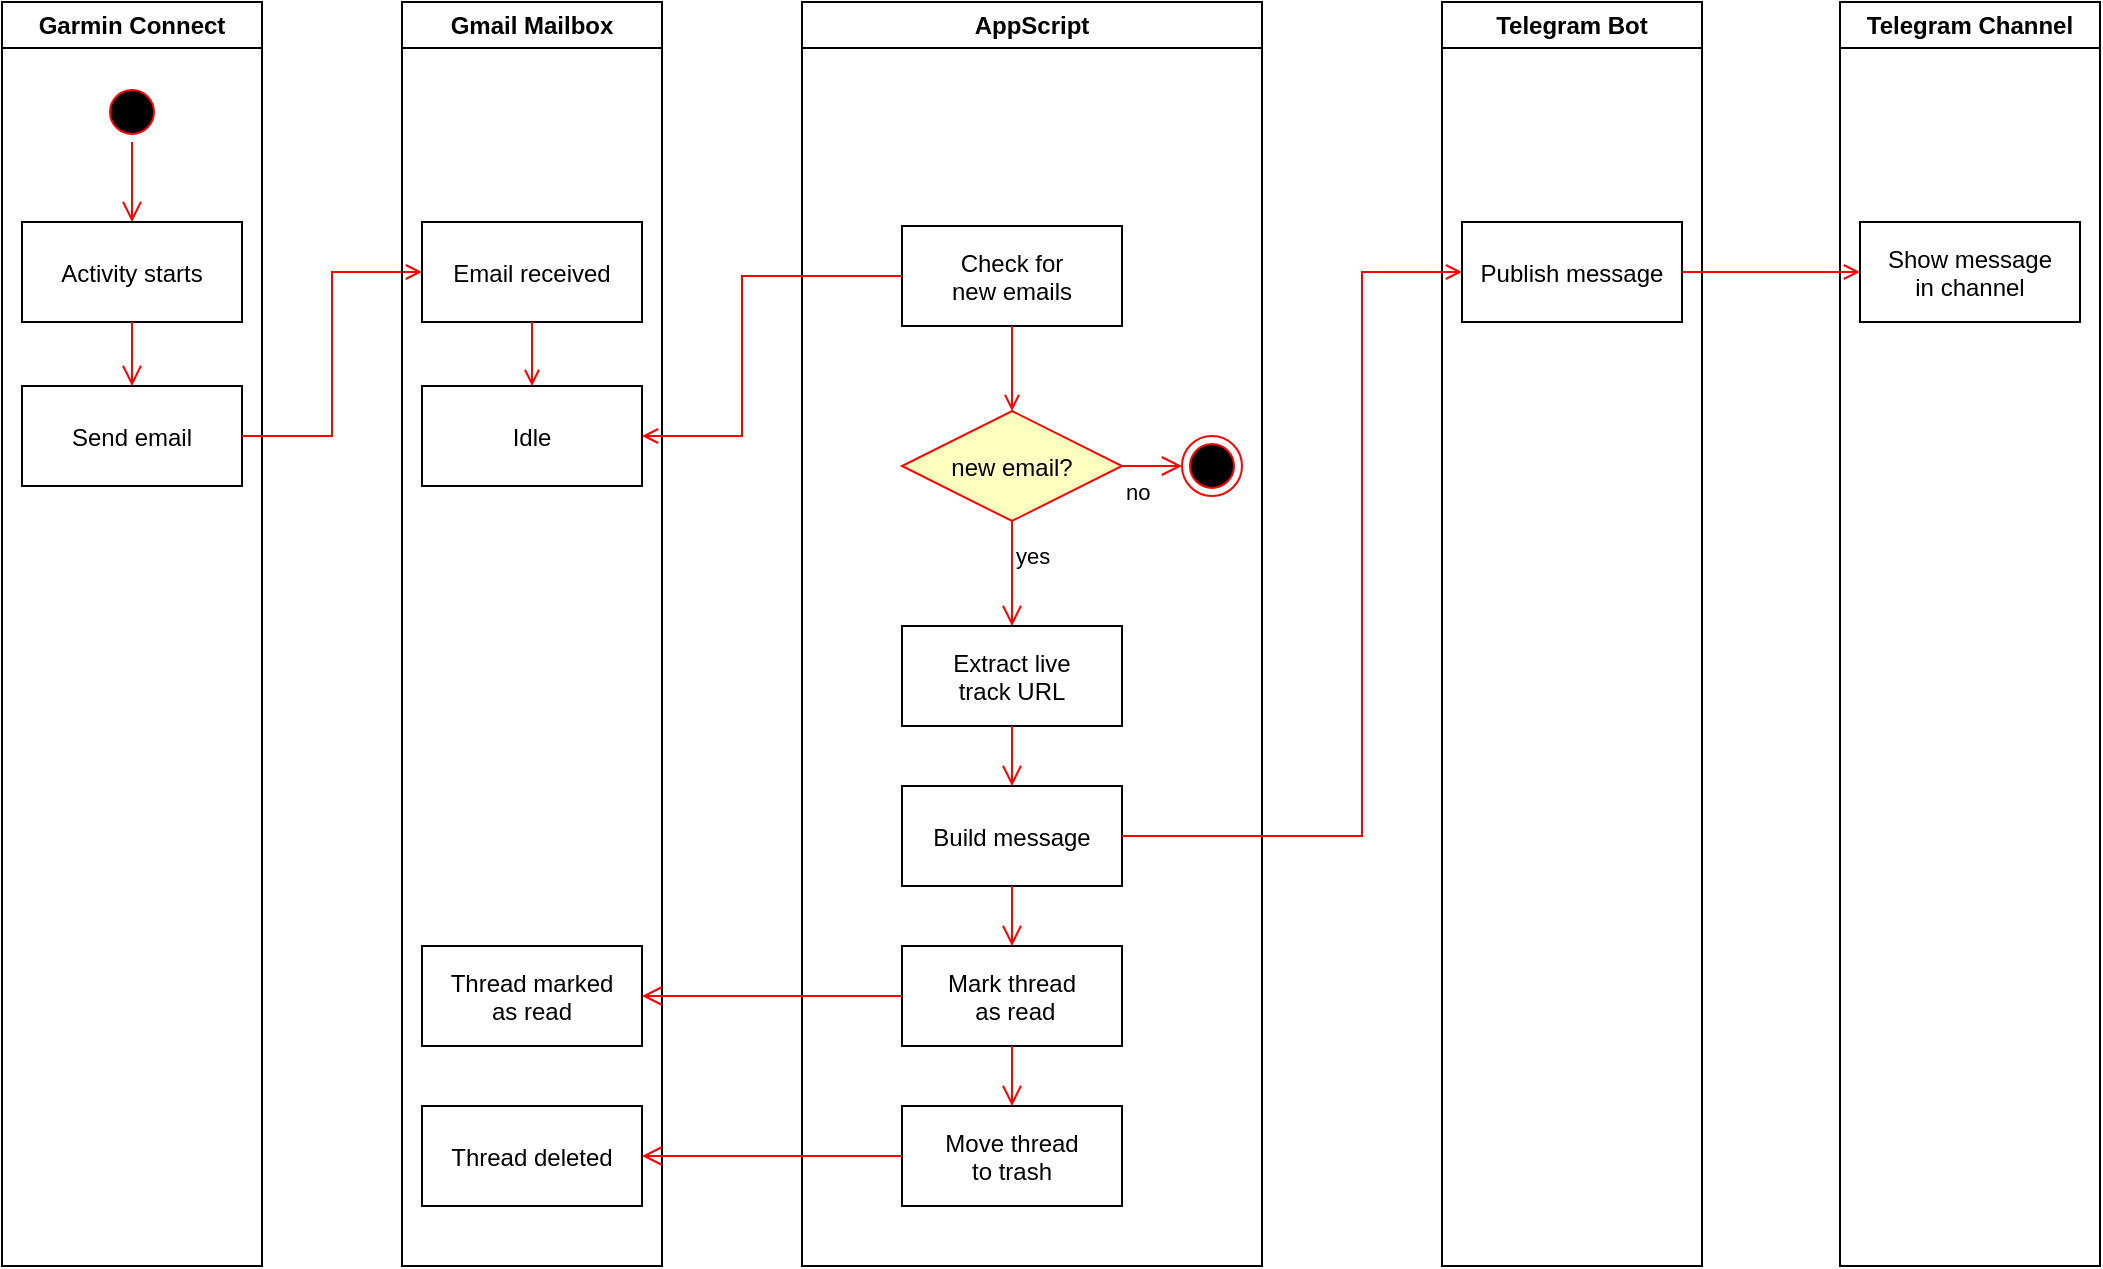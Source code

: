 <mxfile version="22.1.11" type="device">
  <diagram name="Page-1" id="e7e014a7-5840-1c2e-5031-d8a46d1fe8dd">
    <mxGraphModel dx="789" dy="445" grid="1" gridSize="10" guides="1" tooltips="1" connect="1" arrows="1" fold="1" page="1" pageScale="1" pageWidth="1169" pageHeight="826" background="none" math="0" shadow="0">
      <root>
        <mxCell id="0" />
        <mxCell id="1" parent="0" />
        <mxCell id="2" value="Garmin Connect" style="swimlane;whiteSpace=wrap" parent="1" vertex="1">
          <mxGeometry x="120" y="128" width="130" height="632" as="geometry" />
        </mxCell>
        <mxCell id="5" value="" style="ellipse;shape=startState;fillColor=#000000;strokeColor=#ff0000;" parent="2" vertex="1">
          <mxGeometry x="50" y="40" width="30" height="30" as="geometry" />
        </mxCell>
        <mxCell id="6" value="" style="edgeStyle=elbowEdgeStyle;elbow=horizontal;verticalAlign=bottom;endArrow=open;endSize=8;strokeColor=#FF0000;endFill=1;rounded=0" parent="2" source="5" target="7" edge="1">
          <mxGeometry x="100" y="40" as="geometry">
            <mxPoint x="115" y="110" as="targetPoint" />
          </mxGeometry>
        </mxCell>
        <mxCell id="7" value="Activity starts" style="" parent="2" vertex="1">
          <mxGeometry x="10" y="110" width="110" height="50" as="geometry" />
        </mxCell>
        <mxCell id="11" value="" style="endArrow=open;strokeColor=#FF0000;endFill=1;rounded=0" parent="2" target="10" edge="1">
          <mxGeometry relative="1" as="geometry">
            <mxPoint x="115" y="270" as="sourcePoint" />
          </mxGeometry>
        </mxCell>
        <mxCell id="yqFyi25-05AssyGnl8RI-54" value="Send email" style="" vertex="1" parent="2">
          <mxGeometry x="10" y="192" width="110" height="50" as="geometry" />
        </mxCell>
        <mxCell id="yqFyi25-05AssyGnl8RI-55" value="" style="edgeStyle=elbowEdgeStyle;elbow=horizontal;verticalAlign=bottom;endArrow=open;endSize=8;strokeColor=#FF0000;endFill=1;rounded=0;entryX=0.5;entryY=0;entryDx=0;entryDy=0;exitX=0.5;exitY=1;exitDx=0;exitDy=0;" edge="1" parent="2" source="7" target="yqFyi25-05AssyGnl8RI-54">
          <mxGeometry x="-10" y="-88" as="geometry">
            <mxPoint x="75" y="120" as="targetPoint" />
            <mxPoint x="75" y="80" as="sourcePoint" />
          </mxGeometry>
        </mxCell>
        <mxCell id="3" value="AppScript" style="swimlane;whiteSpace=wrap" parent="1" vertex="1">
          <mxGeometry x="520" y="128" width="230" height="632" as="geometry" />
        </mxCell>
        <mxCell id="16" value="Check for &#xa;new emails" style="" parent="3" vertex="1">
          <mxGeometry x="50" y="112" width="110" height="50" as="geometry" />
        </mxCell>
        <mxCell id="21" value="new email?" style="rhombus;fillColor=#ffffc0;strokeColor=#ff0000;" parent="3" vertex="1">
          <mxGeometry x="50" y="204.5" width="110" height="55" as="geometry" />
        </mxCell>
        <mxCell id="24" value="" style="endArrow=open;strokeColor=#FF0000;endFill=1;rounded=0" parent="3" source="16" target="21" edge="1">
          <mxGeometry relative="1" as="geometry" />
        </mxCell>
        <mxCell id="38" value="" style="ellipse;shape=endState;fillColor=#000000;strokeColor=#ff0000" parent="3" vertex="1">
          <mxGeometry x="190" y="217" width="30" height="30" as="geometry" />
        </mxCell>
        <mxCell id="23" value="no" style="edgeStyle=elbowEdgeStyle;elbow=horizontal;align=left;verticalAlign=top;endArrow=open;endSize=8;strokeColor=#FF0000;endFill=1;rounded=0;exitX=1;exitY=0.5;exitDx=0;exitDy=0;entryX=0;entryY=0.5;entryDx=0;entryDy=0;" parent="3" source="21" target="38" edge="1">
          <mxGeometry x="-1" relative="1" as="geometry">
            <mxPoint x="165.391" y="325" as="targetPoint" />
          </mxGeometry>
        </mxCell>
        <mxCell id="22" value="yes" style="edgeStyle=elbowEdgeStyle;elbow=horizontal;align=left;verticalAlign=bottom;endArrow=open;endSize=8;strokeColor=#FF0000;exitX=0.5;exitY=1;endFill=1;rounded=0;exitDx=0;exitDy=0;entryX=0.5;entryY=0;entryDx=0;entryDy=0;" parent="3" source="21" target="33" edge="1">
          <mxGeometry relative="1" as="geometry">
            <mxPoint x="135" y="332" as="targetPoint" />
            <mxPoint x="135" y="382" as="sourcePoint" />
          </mxGeometry>
        </mxCell>
        <mxCell id="33" value="Extract live&#xa;track URL" style="" parent="3" vertex="1">
          <mxGeometry x="50" y="312" width="110" height="50" as="geometry" />
        </mxCell>
        <mxCell id="yqFyi25-05AssyGnl8RI-56" value="Build message" style="" vertex="1" parent="3">
          <mxGeometry x="50" y="392" width="110" height="50" as="geometry" />
        </mxCell>
        <mxCell id="yqFyi25-05AssyGnl8RI-58" value="" style="edgeStyle=elbowEdgeStyle;elbow=horizontal;align=left;verticalAlign=bottom;endArrow=open;endSize=8;strokeColor=#FF0000;exitX=0.5;exitY=1;endFill=1;rounded=0;exitDx=0;exitDy=0;entryX=0.5;entryY=0;entryDx=0;entryDy=0;" edge="1" parent="3" source="33" target="yqFyi25-05AssyGnl8RI-56">
          <mxGeometry x="0.007" relative="1" as="geometry">
            <mxPoint x="145" y="322" as="targetPoint" />
            <mxPoint x="145" y="270" as="sourcePoint" />
            <mxPoint as="offset" />
          </mxGeometry>
        </mxCell>
        <mxCell id="yqFyi25-05AssyGnl8RI-71" value="Mark thread&#xa; as read" style="" vertex="1" parent="3">
          <mxGeometry x="50" y="472" width="110" height="50" as="geometry" />
        </mxCell>
        <mxCell id="yqFyi25-05AssyGnl8RI-72" value="" style="edgeStyle=elbowEdgeStyle;elbow=horizontal;align=left;verticalAlign=bottom;endArrow=open;endSize=8;strokeColor=#FF0000;exitX=0.5;exitY=1;endFill=1;rounded=0;exitDx=0;exitDy=0;entryX=0.5;entryY=0;entryDx=0;entryDy=0;" edge="1" parent="3" source="yqFyi25-05AssyGnl8RI-56" target="yqFyi25-05AssyGnl8RI-71">
          <mxGeometry x="0.007" relative="1" as="geometry">
            <mxPoint x="115" y="402" as="targetPoint" />
            <mxPoint x="115" y="372" as="sourcePoint" />
            <mxPoint as="offset" />
          </mxGeometry>
        </mxCell>
        <mxCell id="yqFyi25-05AssyGnl8RI-73" value="Move thread&#xa;to trash" style="" vertex="1" parent="3">
          <mxGeometry x="50" y="552" width="110" height="50" as="geometry" />
        </mxCell>
        <mxCell id="yqFyi25-05AssyGnl8RI-74" value="" style="edgeStyle=elbowEdgeStyle;elbow=horizontal;align=left;verticalAlign=bottom;endArrow=open;endSize=8;strokeColor=#FF0000;exitX=0.5;exitY=1;endFill=1;rounded=0;exitDx=0;exitDy=0;entryX=0.5;entryY=0;entryDx=0;entryDy=0;" edge="1" parent="3" source="yqFyi25-05AssyGnl8RI-71" target="yqFyi25-05AssyGnl8RI-73">
          <mxGeometry x="0.007" relative="1" as="geometry">
            <mxPoint x="115" y="482" as="targetPoint" />
            <mxPoint x="115" y="452" as="sourcePoint" />
            <mxPoint as="offset" />
          </mxGeometry>
        </mxCell>
        <mxCell id="4" value="Telegram Bot" style="swimlane;whiteSpace=wrap" parent="1" vertex="1">
          <mxGeometry x="840" y="128" width="130" height="632" as="geometry" />
        </mxCell>
        <mxCell id="yqFyi25-05AssyGnl8RI-69" value="Publish message" style="" vertex="1" parent="4">
          <mxGeometry x="10" y="110" width="110" height="50" as="geometry" />
        </mxCell>
        <mxCell id="yqFyi25-05AssyGnl8RI-41" value="Telegram Channel" style="swimlane;whiteSpace=wrap" vertex="1" parent="1">
          <mxGeometry x="1039" y="128" width="130" height="632" as="geometry" />
        </mxCell>
        <mxCell id="yqFyi25-05AssyGnl8RI-42" value="Show message&#xa;in channel" style="" vertex="1" parent="yqFyi25-05AssyGnl8RI-41">
          <mxGeometry x="10" y="110" width="110" height="50" as="geometry" />
        </mxCell>
        <mxCell id="9" value="" style="endArrow=open;strokeColor=#FF0000;endFill=1;rounded=0;entryX=0;entryY=0.5;entryDx=0;entryDy=0;exitX=1;exitY=0.5;exitDx=0;exitDy=0;edgeStyle=orthogonalEdgeStyle;" parent="1" source="yqFyi25-05AssyGnl8RI-54" target="yqFyi25-05AssyGnl8RI-51" edge="1">
          <mxGeometry relative="1" as="geometry">
            <mxPoint x="230" y="263" as="sourcePoint" />
          </mxGeometry>
        </mxCell>
        <mxCell id="yqFyi25-05AssyGnl8RI-48" value="Gmail Mailbox" style="swimlane;whiteSpace=wrap" vertex="1" parent="1">
          <mxGeometry x="320" y="128" width="130" height="632" as="geometry" />
        </mxCell>
        <mxCell id="yqFyi25-05AssyGnl8RI-51" value="Email received" style="" vertex="1" parent="yqFyi25-05AssyGnl8RI-48">
          <mxGeometry x="10" y="110" width="110" height="50" as="geometry" />
        </mxCell>
        <mxCell id="yqFyi25-05AssyGnl8RI-52" value="" style="endArrow=open;strokeColor=#FF0000;endFill=1;rounded=0" edge="1" parent="yqFyi25-05AssyGnl8RI-48">
          <mxGeometry relative="1" as="geometry">
            <mxPoint x="115" y="270" as="sourcePoint" />
          </mxGeometry>
        </mxCell>
        <mxCell id="15" value="Idle" style="" parent="yqFyi25-05AssyGnl8RI-48" vertex="1">
          <mxGeometry x="10" y="192" width="110" height="50" as="geometry" />
        </mxCell>
        <mxCell id="yqFyi25-05AssyGnl8RI-53" value="" style="endArrow=open;strokeColor=#FF0000;endFill=1;rounded=0;exitX=0.5;exitY=1;exitDx=0;exitDy=0;entryX=0.5;entryY=0;entryDx=0;entryDy=0;" edge="1" parent="yqFyi25-05AssyGnl8RI-48" source="yqFyi25-05AssyGnl8RI-51" target="15">
          <mxGeometry relative="1" as="geometry">
            <mxPoint x="380.5" y="280" as="sourcePoint" />
            <mxPoint x="380.5" y="335" as="targetPoint" />
          </mxGeometry>
        </mxCell>
        <mxCell id="yqFyi25-05AssyGnl8RI-75" value="Thread marked &#xa;as read" style="" vertex="1" parent="yqFyi25-05AssyGnl8RI-48">
          <mxGeometry x="10" y="472" width="110" height="50" as="geometry" />
        </mxCell>
        <mxCell id="yqFyi25-05AssyGnl8RI-76" value="Thread deleted" style="" vertex="1" parent="yqFyi25-05AssyGnl8RI-48">
          <mxGeometry x="10" y="552" width="110" height="50" as="geometry" />
        </mxCell>
        <mxCell id="41" value="" style="edgeStyle=elbowEdgeStyle;elbow=horizontal;entryX=1;entryY=0.5;strokeColor=#FF0000;endArrow=open;endFill=1;rounded=0;exitX=0;exitY=0.5;exitDx=0;exitDy=0;entryDx=0;entryDy=0;" parent="1" source="16" target="15" edge="1">
          <mxGeometry width="100" height="100" relative="1" as="geometry">
            <mxPoint x="580" y="608" as="sourcePoint" />
            <mxPoint x="680" y="508" as="targetPoint" />
            <Array as="points">
              <mxPoint x="490" y="300" />
            </Array>
          </mxGeometry>
        </mxCell>
        <mxCell id="35" value="" style="edgeStyle=elbowEdgeStyle;elbow=horizontal;strokeColor=#FF0000;endArrow=open;endFill=1;rounded=0;exitX=1;exitY=0.5;exitDx=0;exitDy=0;entryX=0;entryY=0.5;entryDx=0;entryDy=0;" parent="1" target="yqFyi25-05AssyGnl8RI-69" edge="1" source="yqFyi25-05AssyGnl8RI-56">
          <mxGeometry width="100" height="100" relative="1" as="geometry">
            <mxPoint x="810" y="538" as="sourcePoint" />
            <mxPoint x="850" y="260" as="targetPoint" />
            <Array as="points">
              <mxPoint x="800" y="320" />
              <mxPoint x="810" y="400" />
            </Array>
          </mxGeometry>
        </mxCell>
        <mxCell id="yqFyi25-05AssyGnl8RI-70" value="" style="edgeStyle=elbowEdgeStyle;elbow=horizontal;strokeColor=#FF0000;endArrow=open;endFill=1;rounded=0;exitX=1;exitY=0.5;exitDx=0;exitDy=0;entryX=0;entryY=0.5;entryDx=0;entryDy=0;" edge="1" parent="1" source="yqFyi25-05AssyGnl8RI-69" target="yqFyi25-05AssyGnl8RI-42">
          <mxGeometry width="100" height="100" relative="1" as="geometry">
            <mxPoint x="720" y="555" as="sourcePoint" />
            <mxPoint x="860" y="273" as="targetPoint" />
          </mxGeometry>
        </mxCell>
        <mxCell id="yqFyi25-05AssyGnl8RI-77" value="" style="edgeStyle=elbowEdgeStyle;elbow=horizontal;align=left;verticalAlign=bottom;endArrow=open;endSize=8;strokeColor=#FF0000;exitX=0;exitY=0.5;endFill=1;rounded=0;exitDx=0;exitDy=0;entryX=1;entryY=0.5;entryDx=0;entryDy=0;" edge="1" parent="1" source="yqFyi25-05AssyGnl8RI-71" target="yqFyi25-05AssyGnl8RI-75">
          <mxGeometry x="0.007" relative="1" as="geometry">
            <mxPoint x="635" y="530" as="targetPoint" />
            <mxPoint x="635" y="500" as="sourcePoint" />
            <mxPoint as="offset" />
          </mxGeometry>
        </mxCell>
        <mxCell id="yqFyi25-05AssyGnl8RI-78" value="" style="edgeStyle=elbowEdgeStyle;elbow=horizontal;align=left;verticalAlign=bottom;endArrow=open;endSize=8;strokeColor=#FF0000;exitX=0;exitY=0.5;endFill=1;rounded=0;exitDx=0;exitDy=0;entryX=1;entryY=0.5;entryDx=0;entryDy=0;" edge="1" parent="1" source="yqFyi25-05AssyGnl8RI-73" target="yqFyi25-05AssyGnl8RI-76">
          <mxGeometry x="0.007" relative="1" as="geometry">
            <mxPoint x="450" y="635" as="targetPoint" />
            <mxPoint x="580" y="635" as="sourcePoint" />
            <mxPoint as="offset" />
          </mxGeometry>
        </mxCell>
      </root>
    </mxGraphModel>
  </diagram>
</mxfile>
